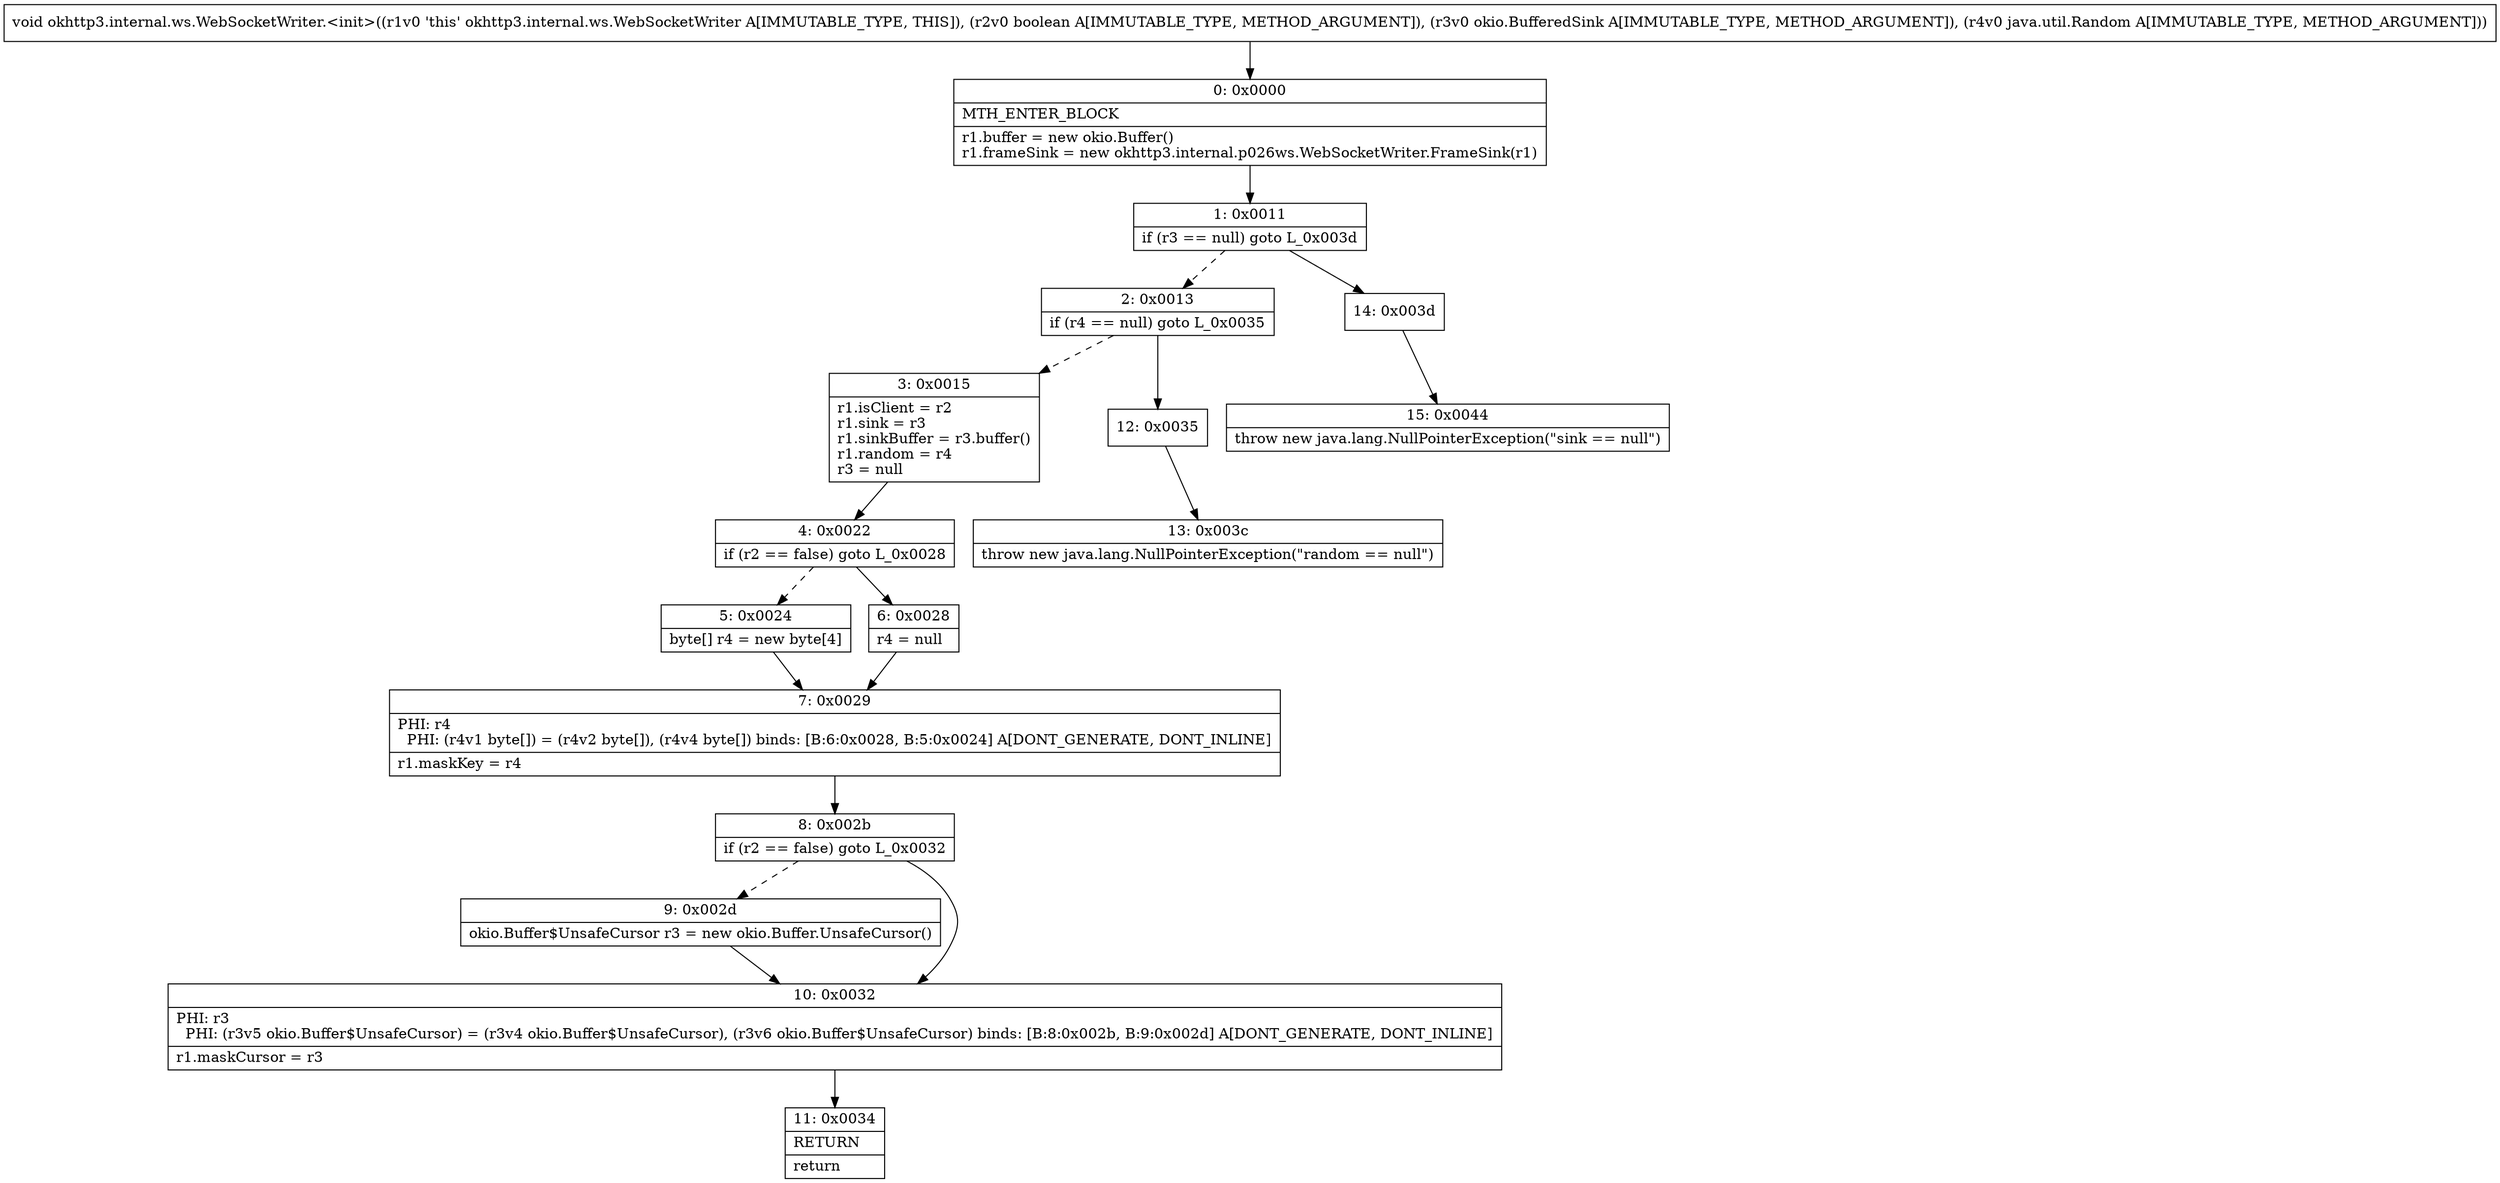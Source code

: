 digraph "CFG forokhttp3.internal.ws.WebSocketWriter.\<init\>(ZLokio\/BufferedSink;Ljava\/util\/Random;)V" {
Node_0 [shape=record,label="{0\:\ 0x0000|MTH_ENTER_BLOCK\l|r1.buffer = new okio.Buffer()\lr1.frameSink = new okhttp3.internal.p026ws.WebSocketWriter.FrameSink(r1)\l}"];
Node_1 [shape=record,label="{1\:\ 0x0011|if (r3 == null) goto L_0x003d\l}"];
Node_2 [shape=record,label="{2\:\ 0x0013|if (r4 == null) goto L_0x0035\l}"];
Node_3 [shape=record,label="{3\:\ 0x0015|r1.isClient = r2\lr1.sink = r3\lr1.sinkBuffer = r3.buffer()\lr1.random = r4\lr3 = null\l}"];
Node_4 [shape=record,label="{4\:\ 0x0022|if (r2 == false) goto L_0x0028\l}"];
Node_5 [shape=record,label="{5\:\ 0x0024|byte[] r4 = new byte[4]\l}"];
Node_6 [shape=record,label="{6\:\ 0x0028|r4 = null\l}"];
Node_7 [shape=record,label="{7\:\ 0x0029|PHI: r4 \l  PHI: (r4v1 byte[]) = (r4v2 byte[]), (r4v4 byte[]) binds: [B:6:0x0028, B:5:0x0024] A[DONT_GENERATE, DONT_INLINE]\l|r1.maskKey = r4\l}"];
Node_8 [shape=record,label="{8\:\ 0x002b|if (r2 == false) goto L_0x0032\l}"];
Node_9 [shape=record,label="{9\:\ 0x002d|okio.Buffer$UnsafeCursor r3 = new okio.Buffer.UnsafeCursor()\l}"];
Node_10 [shape=record,label="{10\:\ 0x0032|PHI: r3 \l  PHI: (r3v5 okio.Buffer$UnsafeCursor) = (r3v4 okio.Buffer$UnsafeCursor), (r3v6 okio.Buffer$UnsafeCursor) binds: [B:8:0x002b, B:9:0x002d] A[DONT_GENERATE, DONT_INLINE]\l|r1.maskCursor = r3\l}"];
Node_11 [shape=record,label="{11\:\ 0x0034|RETURN\l|return\l}"];
Node_12 [shape=record,label="{12\:\ 0x0035}"];
Node_13 [shape=record,label="{13\:\ 0x003c|throw new java.lang.NullPointerException(\"random == null\")\l}"];
Node_14 [shape=record,label="{14\:\ 0x003d}"];
Node_15 [shape=record,label="{15\:\ 0x0044|throw new java.lang.NullPointerException(\"sink == null\")\l}"];
MethodNode[shape=record,label="{void okhttp3.internal.ws.WebSocketWriter.\<init\>((r1v0 'this' okhttp3.internal.ws.WebSocketWriter A[IMMUTABLE_TYPE, THIS]), (r2v0 boolean A[IMMUTABLE_TYPE, METHOD_ARGUMENT]), (r3v0 okio.BufferedSink A[IMMUTABLE_TYPE, METHOD_ARGUMENT]), (r4v0 java.util.Random A[IMMUTABLE_TYPE, METHOD_ARGUMENT])) }"];
MethodNode -> Node_0;
Node_0 -> Node_1;
Node_1 -> Node_2[style=dashed];
Node_1 -> Node_14;
Node_2 -> Node_3[style=dashed];
Node_2 -> Node_12;
Node_3 -> Node_4;
Node_4 -> Node_5[style=dashed];
Node_4 -> Node_6;
Node_5 -> Node_7;
Node_6 -> Node_7;
Node_7 -> Node_8;
Node_8 -> Node_9[style=dashed];
Node_8 -> Node_10;
Node_9 -> Node_10;
Node_10 -> Node_11;
Node_12 -> Node_13;
Node_14 -> Node_15;
}

